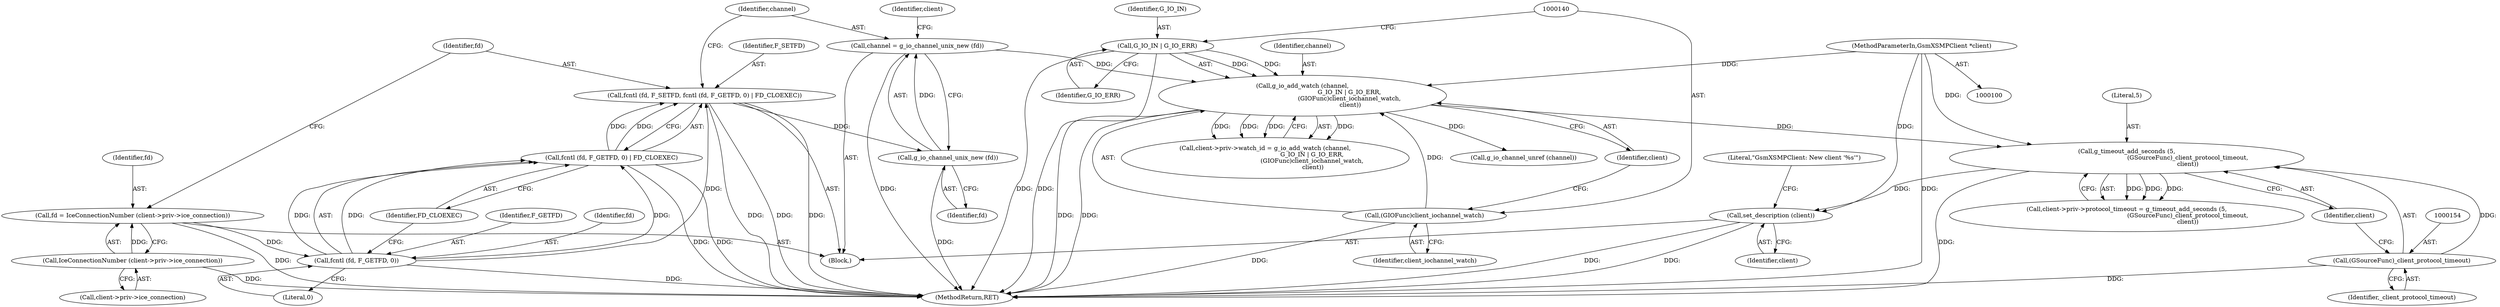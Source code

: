 digraph "1_gnome-session_b0dc999e0b45355314616321dbb6cb71e729fc9d_2@pointer" {
"1000157" [label="(Call,set_description (client))"];
"1000151" [label="(Call,g_timeout_add_seconds (5,\n                                                                (GSourceFunc)_client_protocol_timeout,\n                                                                client))"];
"1000153" [label="(Call,(GSourceFunc)_client_protocol_timeout)"];
"1000134" [label="(Call,g_io_add_watch (channel,\n                                                 G_IO_IN | G_IO_ERR,\n                                                 (GIOFunc)client_iochannel_watch,\n                                                  client))"];
"1000124" [label="(Call,channel = g_io_channel_unix_new (fd))"];
"1000126" [label="(Call,g_io_channel_unix_new (fd))"];
"1000115" [label="(Call,fcntl (fd, F_SETFD, fcntl (fd, F_GETFD, 0) | FD_CLOEXEC))"];
"1000119" [label="(Call,fcntl (fd, F_GETFD, 0))"];
"1000107" [label="(Call,fd = IceConnectionNumber (client->priv->ice_connection))"];
"1000109" [label="(Call,IceConnectionNumber (client->priv->ice_connection))"];
"1000118" [label="(Call,fcntl (fd, F_GETFD, 0) | FD_CLOEXEC)"];
"1000136" [label="(Call,G_IO_IN | G_IO_ERR)"];
"1000139" [label="(Call,(GIOFunc)client_iochannel_watch)"];
"1000101" [label="(MethodParameterIn,GsmXSMPClient *client)"];
"1000158" [label="(Identifier,client)"];
"1000115" [label="(Call,fcntl (fd, F_SETFD, fcntl (fd, F_GETFD, 0) | FD_CLOEXEC))"];
"1000126" [label="(Call,g_io_channel_unix_new (fd))"];
"1000108" [label="(Identifier,fd)"];
"1000122" [label="(Literal,0)"];
"1000123" [label="(Identifier,FD_CLOEXEC)"];
"1000142" [label="(Identifier,client)"];
"1000156" [label="(Identifier,client)"];
"1000118" [label="(Call,fcntl (fd, F_GETFD, 0) | FD_CLOEXEC)"];
"1000138" [label="(Identifier,G_IO_ERR)"];
"1000141" [label="(Identifier,client_iochannel_watch)"];
"1000143" [label="(Call,g_io_channel_unref (channel))"];
"1000155" [label="(Identifier,_client_protocol_timeout)"];
"1000102" [label="(Block,)"];
"1000151" [label="(Call,g_timeout_add_seconds (5,\n                                                                (GSourceFunc)_client_protocol_timeout,\n                                                                client))"];
"1000134" [label="(Call,g_io_add_watch (channel,\n                                                 G_IO_IN | G_IO_ERR,\n                                                 (GIOFunc)client_iochannel_watch,\n                                                  client))"];
"1000110" [label="(Call,client->priv->ice_connection)"];
"1000135" [label="(Identifier,channel)"];
"1000137" [label="(Identifier,G_IO_IN)"];
"1000125" [label="(Identifier,channel)"];
"1000116" [label="(Identifier,fd)"];
"1000107" [label="(Call,fd = IceConnectionNumber (client->priv->ice_connection))"];
"1000121" [label="(Identifier,F_GETFD)"];
"1000152" [label="(Literal,5)"];
"1000153" [label="(Call,(GSourceFunc)_client_protocol_timeout)"];
"1000120" [label="(Identifier,fd)"];
"1000166" [label="(MethodReturn,RET)"];
"1000136" [label="(Call,G_IO_IN | G_IO_ERR)"];
"1000157" [label="(Call,set_description (client))"];
"1000117" [label="(Identifier,F_SETFD)"];
"1000139" [label="(Call,(GIOFunc)client_iochannel_watch)"];
"1000119" [label="(Call,fcntl (fd, F_GETFD, 0))"];
"1000145" [label="(Call,client->priv->protocol_timeout = g_timeout_add_seconds (5,\n                                                                (GSourceFunc)_client_protocol_timeout,\n                                                                client))"];
"1000127" [label="(Identifier,fd)"];
"1000109" [label="(Call,IceConnectionNumber (client->priv->ice_connection))"];
"1000101" [label="(MethodParameterIn,GsmXSMPClient *client)"];
"1000128" [label="(Call,client->priv->watch_id = g_io_add_watch (channel,\n                                                 G_IO_IN | G_IO_ERR,\n                                                 (GIOFunc)client_iochannel_watch,\n                                                  client))"];
"1000131" [label="(Identifier,client)"];
"1000160" [label="(Literal,\"GsmXSMPClient: New client '%s'\")"];
"1000124" [label="(Call,channel = g_io_channel_unix_new (fd))"];
"1000157" -> "1000102"  [label="AST: "];
"1000157" -> "1000158"  [label="CFG: "];
"1000158" -> "1000157"  [label="AST: "];
"1000160" -> "1000157"  [label="CFG: "];
"1000157" -> "1000166"  [label="DDG: "];
"1000157" -> "1000166"  [label="DDG: "];
"1000151" -> "1000157"  [label="DDG: "];
"1000101" -> "1000157"  [label="DDG: "];
"1000151" -> "1000145"  [label="AST: "];
"1000151" -> "1000156"  [label="CFG: "];
"1000152" -> "1000151"  [label="AST: "];
"1000153" -> "1000151"  [label="AST: "];
"1000156" -> "1000151"  [label="AST: "];
"1000145" -> "1000151"  [label="CFG: "];
"1000151" -> "1000166"  [label="DDG: "];
"1000151" -> "1000145"  [label="DDG: "];
"1000151" -> "1000145"  [label="DDG: "];
"1000151" -> "1000145"  [label="DDG: "];
"1000153" -> "1000151"  [label="DDG: "];
"1000134" -> "1000151"  [label="DDG: "];
"1000101" -> "1000151"  [label="DDG: "];
"1000153" -> "1000155"  [label="CFG: "];
"1000154" -> "1000153"  [label="AST: "];
"1000155" -> "1000153"  [label="AST: "];
"1000156" -> "1000153"  [label="CFG: "];
"1000153" -> "1000166"  [label="DDG: "];
"1000134" -> "1000128"  [label="AST: "];
"1000134" -> "1000142"  [label="CFG: "];
"1000135" -> "1000134"  [label="AST: "];
"1000136" -> "1000134"  [label="AST: "];
"1000139" -> "1000134"  [label="AST: "];
"1000142" -> "1000134"  [label="AST: "];
"1000128" -> "1000134"  [label="CFG: "];
"1000134" -> "1000166"  [label="DDG: "];
"1000134" -> "1000166"  [label="DDG: "];
"1000134" -> "1000128"  [label="DDG: "];
"1000134" -> "1000128"  [label="DDG: "];
"1000134" -> "1000128"  [label="DDG: "];
"1000134" -> "1000128"  [label="DDG: "];
"1000124" -> "1000134"  [label="DDG: "];
"1000136" -> "1000134"  [label="DDG: "];
"1000136" -> "1000134"  [label="DDG: "];
"1000139" -> "1000134"  [label="DDG: "];
"1000101" -> "1000134"  [label="DDG: "];
"1000134" -> "1000143"  [label="DDG: "];
"1000124" -> "1000102"  [label="AST: "];
"1000124" -> "1000126"  [label="CFG: "];
"1000125" -> "1000124"  [label="AST: "];
"1000126" -> "1000124"  [label="AST: "];
"1000131" -> "1000124"  [label="CFG: "];
"1000124" -> "1000166"  [label="DDG: "];
"1000126" -> "1000124"  [label="DDG: "];
"1000126" -> "1000127"  [label="CFG: "];
"1000127" -> "1000126"  [label="AST: "];
"1000126" -> "1000166"  [label="DDG: "];
"1000115" -> "1000126"  [label="DDG: "];
"1000115" -> "1000102"  [label="AST: "];
"1000115" -> "1000118"  [label="CFG: "];
"1000116" -> "1000115"  [label="AST: "];
"1000117" -> "1000115"  [label="AST: "];
"1000118" -> "1000115"  [label="AST: "];
"1000125" -> "1000115"  [label="CFG: "];
"1000115" -> "1000166"  [label="DDG: "];
"1000115" -> "1000166"  [label="DDG: "];
"1000115" -> "1000166"  [label="DDG: "];
"1000119" -> "1000115"  [label="DDG: "];
"1000118" -> "1000115"  [label="DDG: "];
"1000118" -> "1000115"  [label="DDG: "];
"1000119" -> "1000118"  [label="AST: "];
"1000119" -> "1000122"  [label="CFG: "];
"1000120" -> "1000119"  [label="AST: "];
"1000121" -> "1000119"  [label="AST: "];
"1000122" -> "1000119"  [label="AST: "];
"1000123" -> "1000119"  [label="CFG: "];
"1000119" -> "1000166"  [label="DDG: "];
"1000119" -> "1000118"  [label="DDG: "];
"1000119" -> "1000118"  [label="DDG: "];
"1000119" -> "1000118"  [label="DDG: "];
"1000107" -> "1000119"  [label="DDG: "];
"1000107" -> "1000102"  [label="AST: "];
"1000107" -> "1000109"  [label="CFG: "];
"1000108" -> "1000107"  [label="AST: "];
"1000109" -> "1000107"  [label="AST: "];
"1000116" -> "1000107"  [label="CFG: "];
"1000107" -> "1000166"  [label="DDG: "];
"1000109" -> "1000107"  [label="DDG: "];
"1000109" -> "1000110"  [label="CFG: "];
"1000110" -> "1000109"  [label="AST: "];
"1000109" -> "1000166"  [label="DDG: "];
"1000118" -> "1000123"  [label="CFG: "];
"1000123" -> "1000118"  [label="AST: "];
"1000118" -> "1000166"  [label="DDG: "];
"1000118" -> "1000166"  [label="DDG: "];
"1000136" -> "1000138"  [label="CFG: "];
"1000137" -> "1000136"  [label="AST: "];
"1000138" -> "1000136"  [label="AST: "];
"1000140" -> "1000136"  [label="CFG: "];
"1000136" -> "1000166"  [label="DDG: "];
"1000136" -> "1000166"  [label="DDG: "];
"1000139" -> "1000141"  [label="CFG: "];
"1000140" -> "1000139"  [label="AST: "];
"1000141" -> "1000139"  [label="AST: "];
"1000142" -> "1000139"  [label="CFG: "];
"1000139" -> "1000166"  [label="DDG: "];
"1000101" -> "1000100"  [label="AST: "];
"1000101" -> "1000166"  [label="DDG: "];
}

